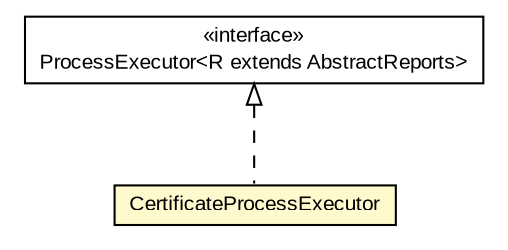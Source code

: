 #!/usr/local/bin/dot
#
# Class diagram 
# Generated by UMLGraph version R5_6-24-gf6e263 (http://www.umlgraph.org/)
#

digraph G {
	edge [fontname="arial",fontsize=10,labelfontname="arial",labelfontsize=10];
	node [fontname="arial",fontsize=10,shape=plaintext];
	nodesep=0.25;
	ranksep=0.5;
	// eu.europa.esig.dss.validation.executor.ProcessExecutor<R extends eu.europa.esig.dss.validation.reports.AbstractReports>
	c230641 [label=<<table title="eu.europa.esig.dss.validation.executor.ProcessExecutor" border="0" cellborder="1" cellspacing="0" cellpadding="2" port="p" href="./ProcessExecutor.html">
		<tr><td><table border="0" cellspacing="0" cellpadding="1">
<tr><td align="center" balign="center"> &#171;interface&#187; </td></tr>
<tr><td align="center" balign="center"> ProcessExecutor&lt;R extends AbstractReports&gt; </td></tr>
		</table></td></tr>
		</table>>, URL="./ProcessExecutor.html", fontname="arial", fontcolor="black", fontsize=10.0];
	// eu.europa.esig.dss.validation.executor.CertificateProcessExecutor
	c230645 [label=<<table title="eu.europa.esig.dss.validation.executor.CertificateProcessExecutor" border="0" cellborder="1" cellspacing="0" cellpadding="2" port="p" bgcolor="lemonChiffon" href="./CertificateProcessExecutor.html">
		<tr><td><table border="0" cellspacing="0" cellpadding="1">
<tr><td align="center" balign="center"> CertificateProcessExecutor </td></tr>
		</table></td></tr>
		</table>>, URL="./CertificateProcessExecutor.html", fontname="arial", fontcolor="black", fontsize=10.0];
	//eu.europa.esig.dss.validation.executor.CertificateProcessExecutor implements eu.europa.esig.dss.validation.executor.ProcessExecutor<R extends eu.europa.esig.dss.validation.reports.AbstractReports>
	c230641:p -> c230645:p [dir=back,arrowtail=empty,style=dashed];
}

